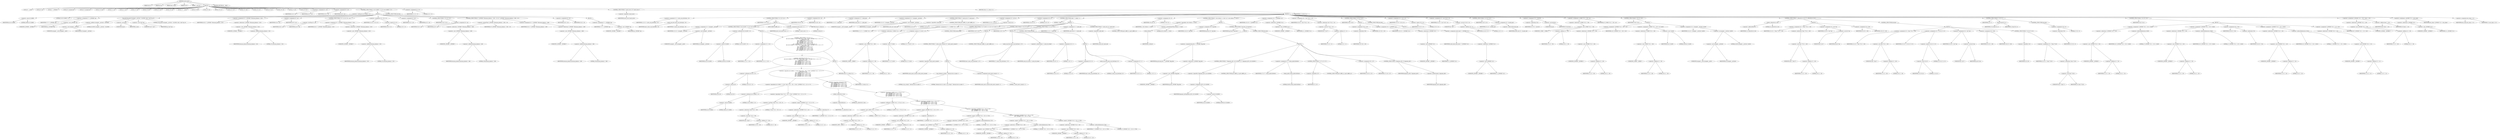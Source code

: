 digraph cache_insert {  
"1000124" [label = "(METHOD,cache_insert)" ]
"1000125" [label = "(PARAM,char *s)" ]
"1000126" [label = "(PARAM,int cp)" ]
"1000127" [label = "(PARAM,time_t time1)" ]
"1000128" [label = "(PARAM,int a4)" ]
"1000129" [label = "(PARAM,__int16 a5)" ]
"1000130" [label = "(BLOCK,,)" ]
"1000131" [label = "(LOCAL,v5: __int16)" ]
"1000132" [label = "(LOCAL,v6: int)" ]
"1000133" [label = "(LOCAL,v7: _DWORD *)" ]
"1000134" [label = "(LOCAL,v8: unsigned int)" ]
"1000135" [label = "(LOCAL,v9: unsigned int)" ]
"1000136" [label = "(LOCAL,v10: bool)" ]
"1000137" [label = "(LOCAL,v11: int)" ]
"1000138" [label = "(LOCAL,v12: int)" ]
"1000139" [label = "(LOCAL,v13: int)" ]
"1000140" [label = "(LOCAL,v14: int)" ]
"1000141" [label = "(LOCAL,v15: int)" ]
"1000142" [label = "(LOCAL,v16: int)" ]
"1000143" [label = "(LOCAL,v17: __int16)" ]
"1000144" [label = "(LOCAL,v18: int)" ]
"1000145" [label = "(LOCAL,v19: int)" ]
"1000146" [label = "(LOCAL,v20: int *)" ]
"1000147" [label = "(LOCAL,v22: int *)" ]
"1000148" [label = "(LOCAL,v23: char *)" ]
"1000149" [label = "(LOCAL,v24: int *)" ]
"1000150" [label = "(LOCAL,v25: int)" ]
"1000151" [label = "(LOCAL,v26: int)" ]
"1000152" [label = "(LOCAL,v27: int)" ]
"1000153" [label = "(LOCAL,v28: int)" ]
"1000154" [label = "(<operator>.assignment,v5 = a5)" ]
"1000155" [label = "(IDENTIFIER,v5,v5 = a5)" ]
"1000156" [label = "(IDENTIFIER,a5,v5 = a5)" ]
"1000157" [label = "(<operator>.assignment,v6 = a4)" ]
"1000158" [label = "(IDENTIFIER,v6,v6 = a4)" ]
"1000159" [label = "(IDENTIFIER,a4,v6 = a4)" ]
"1000160" [label = "(CONTROL_STRUCTURE,if ( (a5 & 0x980) != 0 ),if ( (a5 & 0x980) != 0 ))" ]
"1000161" [label = "(<operator>.notEquals,(a5 & 0x980) != 0)" ]
"1000162" [label = "(<operator>.and,a5 & 0x980)" ]
"1000163" [label = "(IDENTIFIER,a5,a5 & 0x980)" ]
"1000164" [label = "(LITERAL,0x980,a5 & 0x980)" ]
"1000165" [label = "(LITERAL,0,(a5 & 0x980) != 0)" ]
"1000166" [label = "(BLOCK,,)" ]
"1000167" [label = "(<operator>.assignment,v7 = (_DWORD *)cp)" ]
"1000168" [label = "(IDENTIFIER,v7,v7 = (_DWORD *)cp)" ]
"1000169" [label = "(<operator>.cast,(_DWORD *)cp)" ]
"1000170" [label = "(UNKNOWN,_DWORD *,_DWORD *)" ]
"1000171" [label = "(IDENTIFIER,cp,(_DWORD *)cp)" ]
"1000172" [label = "(log_query,log_query((unsigned __int16)a5 + 0x10000, (int)s, (void *)cp, 0))" ]
"1000173" [label = "(<operator>.addition,(unsigned __int16)a5 + 0x10000)" ]
"1000174" [label = "(<operator>.cast,(unsigned __int16)a5)" ]
"1000175" [label = "(UNKNOWN,unsigned __int16,unsigned __int16)" ]
"1000176" [label = "(IDENTIFIER,a5,(unsigned __int16)a5)" ]
"1000177" [label = "(LITERAL,0x10000,(unsigned __int16)a5 + 0x10000)" ]
"1000178" [label = "(<operator>.cast,(int)s)" ]
"1000179" [label = "(UNKNOWN,int,int)" ]
"1000180" [label = "(IDENTIFIER,s,(int)s)" ]
"1000181" [label = "(<operator>.cast,(void *)cp)" ]
"1000182" [label = "(UNKNOWN,void *,void *)" ]
"1000183" [label = "(IDENTIFIER,cp,(void *)cp)" ]
"1000184" [label = "(LITERAL,0,log_query((unsigned __int16)a5 + 0x10000, (int)s, (void *)cp, 0))" ]
"1000185" [label = "(<operator>.assignment,v8 = *(_DWORD *)(dnsmasq_daemon + 252))" ]
"1000186" [label = "(IDENTIFIER,v8,v8 = *(_DWORD *)(dnsmasq_daemon + 252))" ]
"1000187" [label = "(<operator>.indirection,*(_DWORD *)(dnsmasq_daemon + 252))" ]
"1000188" [label = "(<operator>.cast,(_DWORD *)(dnsmasq_daemon + 252))" ]
"1000189" [label = "(UNKNOWN,_DWORD *,_DWORD *)" ]
"1000190" [label = "(<operator>.addition,dnsmasq_daemon + 252)" ]
"1000191" [label = "(IDENTIFIER,dnsmasq_daemon,dnsmasq_daemon + 252)" ]
"1000192" [label = "(LITERAL,252,dnsmasq_daemon + 252)" ]
"1000193" [label = "(<operator>.assignment,v9 = a4)" ]
"1000194" [label = "(IDENTIFIER,v9,v9 = a4)" ]
"1000195" [label = "(IDENTIFIER,a4,v9 = a4)" ]
"1000196" [label = "(CONTROL_STRUCTURE,if ( v8 < a4 ),if ( v8 < a4 ))" ]
"1000197" [label = "(<operator>.lessThan,v8 < a4)" ]
"1000198" [label = "(IDENTIFIER,v8,v8 < a4)" ]
"1000199" [label = "(IDENTIFIER,a4,v8 < a4)" ]
"1000200" [label = "(<operator>.assignment,v9 = *(_DWORD *)(dnsmasq_daemon + 252))" ]
"1000201" [label = "(IDENTIFIER,v9,v9 = *(_DWORD *)(dnsmasq_daemon + 252))" ]
"1000202" [label = "(<operator>.indirection,*(_DWORD *)(dnsmasq_daemon + 252))" ]
"1000203" [label = "(<operator>.cast,(_DWORD *)(dnsmasq_daemon + 252))" ]
"1000204" [label = "(UNKNOWN,_DWORD *,_DWORD *)" ]
"1000205" [label = "(<operator>.addition,dnsmasq_daemon + 252)" ]
"1000206" [label = "(IDENTIFIER,dnsmasq_daemon,dnsmasq_daemon + 252)" ]
"1000207" [label = "(LITERAL,252,dnsmasq_daemon + 252)" ]
"1000208" [label = "(<operator>.assignment,v10 = v8 == 0)" ]
"1000209" [label = "(IDENTIFIER,v10,v10 = v8 == 0)" ]
"1000210" [label = "(<operator>.equals,v8 == 0)" ]
"1000211" [label = "(IDENTIFIER,v8,v8 == 0)" ]
"1000212" [label = "(LITERAL,0,v8 == 0)" ]
"1000213" [label = "(<operator>.assignment,v5 = a5)" ]
"1000214" [label = "(IDENTIFIER,v5,v5 = a5)" ]
"1000215" [label = "(IDENTIFIER,a5,v5 = a5)" ]
"1000216" [label = "(CONTROL_STRUCTURE,if ( v10 ),if ( v10 ))" ]
"1000217" [label = "(IDENTIFIER,v10,if ( v10 ))" ]
"1000218" [label = "(<operator>.assignment,v9 = a4)" ]
"1000219" [label = "(IDENTIFIER,v9,v9 = a4)" ]
"1000220" [label = "(IDENTIFIER,a4,v9 = a4)" ]
"1000221" [label = "(CONTROL_STRUCTURE,if ( *(_DWORD *)(dnsmasq_daemon + 248) > v9 ),if ( *(_DWORD *)(dnsmasq_daemon + 248) > v9 ))" ]
"1000222" [label = "(<operator>.greaterThan,*(_DWORD *)(dnsmasq_daemon + 248) > v9)" ]
"1000223" [label = "(<operator>.indirection,*(_DWORD *)(dnsmasq_daemon + 248))" ]
"1000224" [label = "(<operator>.cast,(_DWORD *)(dnsmasq_daemon + 248))" ]
"1000225" [label = "(UNKNOWN,_DWORD *,_DWORD *)" ]
"1000226" [label = "(<operator>.addition,dnsmasq_daemon + 248)" ]
"1000227" [label = "(IDENTIFIER,dnsmasq_daemon,dnsmasq_daemon + 248)" ]
"1000228" [label = "(LITERAL,248,dnsmasq_daemon + 248)" ]
"1000229" [label = "(IDENTIFIER,v9,*(_DWORD *)(dnsmasq_daemon + 248) > v9)" ]
"1000230" [label = "(<operator>.assignment,v9 = *(_DWORD *)(dnsmasq_daemon + 248))" ]
"1000231" [label = "(IDENTIFIER,v9,v9 = *(_DWORD *)(dnsmasq_daemon + 248))" ]
"1000232" [label = "(<operator>.indirection,*(_DWORD *)(dnsmasq_daemon + 248))" ]
"1000233" [label = "(<operator>.cast,(_DWORD *)(dnsmasq_daemon + 248))" ]
"1000234" [label = "(UNKNOWN,_DWORD *,_DWORD *)" ]
"1000235" [label = "(<operator>.addition,dnsmasq_daemon + 248)" ]
"1000236" [label = "(IDENTIFIER,dnsmasq_daemon,dnsmasq_daemon + 248)" ]
"1000237" [label = "(LITERAL,248,dnsmasq_daemon + 248)" ]
"1000238" [label = "(<operator>.assignment,v6 = v9)" ]
"1000239" [label = "(IDENTIFIER,v6,v6 = v9)" ]
"1000240" [label = "(IDENTIFIER,v9,v6 = v9)" ]
"1000241" [label = "(CONTROL_STRUCTURE,else,else)" ]
"1000242" [label = "(BLOCK,,)" ]
"1000243" [label = "(<operator>.assignment,v7 = (_DWORD *)cp)" ]
"1000244" [label = "(IDENTIFIER,v7,v7 = (_DWORD *)cp)" ]
"1000245" [label = "(<operator>.cast,(_DWORD *)cp)" ]
"1000246" [label = "(UNKNOWN,_DWORD *,_DWORD *)" ]
"1000247" [label = "(IDENTIFIER,cp,(_DWORD *)cp)" ]
"1000248" [label = "(<operator>.assignment,v11 = 0)" ]
"1000249" [label = "(IDENTIFIER,v11,v11 = 0)" ]
"1000250" [label = "(LITERAL,0,v11 = 0)" ]
"1000251" [label = "(CONTROL_STRUCTURE,if ( !insert_error ),if ( !insert_error ))" ]
"1000252" [label = "(<operator>.logicalNot,!insert_error)" ]
"1000253" [label = "(IDENTIFIER,insert_error,!insert_error)" ]
"1000254" [label = "(BLOCK,,)" ]
"1000255" [label = "(<operator>.assignment,v12 = cache_scan_free(time1, v5))" ]
"1000256" [label = "(IDENTIFIER,v12,v12 = cache_scan_free(time1, v5))" ]
"1000257" [label = "(cache_scan_free,cache_scan_free(time1, v5))" ]
"1000258" [label = "(IDENTIFIER,time1,cache_scan_free(time1, v5))" ]
"1000259" [label = "(IDENTIFIER,v5,cache_scan_free(time1, v5))" ]
"1000260" [label = "(CONTROL_STRUCTURE,if ( v12 ),if ( v12 ))" ]
"1000261" [label = "(IDENTIFIER,v12,if ( v12 ))" ]
"1000262" [label = "(BLOCK,,)" ]
"1000263" [label = "(<operator>.assignment,v13 = (unsigned __int16)a5)" ]
"1000264" [label = "(IDENTIFIER,v13,v13 = (unsigned __int16)a5)" ]
"1000265" [label = "(<operator>.cast,(unsigned __int16)a5)" ]
"1000266" [label = "(UNKNOWN,unsigned __int16,unsigned __int16)" ]
"1000267" [label = "(IDENTIFIER,a5,(unsigned __int16)a5)" ]
"1000268" [label = "(CONTROL_STRUCTURE,if ( (a5 & 0x180) != 0 ),if ( (a5 & 0x180) != 0 ))" ]
"1000269" [label = "(<operator>.notEquals,(a5 & 0x180) != 0)" ]
"1000270" [label = "(<operator>.and,a5 & 0x180)" ]
"1000271" [label = "(IDENTIFIER,a5,a5 & 0x180)" ]
"1000272" [label = "(LITERAL,0x180,a5 & 0x180)" ]
"1000273" [label = "(LITERAL,0,(a5 & 0x180) != 0)" ]
"1000274" [label = "(BLOCK,,)" ]
"1000275" [label = "(<operator>.assignment,v11 = v12)" ]
"1000276" [label = "(IDENTIFIER,v11,v11 = v12)" ]
"1000277" [label = "(IDENTIFIER,v12,v11 = v12)" ]
"1000278" [label = "(CONTROL_STRUCTURE,if ( (a5 & 8) != 0\n          && ((a5 & 0x80u) != 0 && *(char *)(v12 + 36) < 0 && *(_DWORD *)(v12 + 12) == *v7\n           || _bittest(&v13, 8u)\n           && (*(_BYTE *)(v12 + 37) & 1) != 0\n           && *(_DWORD *)(v12 + 12) == *v7\n           && *(_DWORD *)(v12 + 16) == v7[1]\n           && *(_DWORD *)(v12 + 20) == v7[2]\n           && *(_DWORD *)(v12 + 24) == v7[3]) ),if ( (a5 & 8) != 0\n          && ((a5 & 0x80u) != 0 && *(char *)(v12 + 36) < 0 && *(_DWORD *)(v12 + 12) == *v7\n           || _bittest(&v13, 8u)\n           && (*(_BYTE *)(v12 + 37) & 1) != 0\n           && *(_DWORD *)(v12 + 12) == *v7\n           && *(_DWORD *)(v12 + 16) == v7[1]\n           && *(_DWORD *)(v12 + 20) == v7[2]\n           && *(_DWORD *)(v12 + 24) == v7[3]) ))" ]
"1000279" [label = "(<operator>.logicalAnd,(a5 & 8) != 0\n          && ((a5 & 0x80u) != 0 && *(char *)(v12 + 36) < 0 && *(_DWORD *)(v12 + 12) == *v7\n           || _bittest(&v13, 8u)\n           && (*(_BYTE *)(v12 + 37) & 1) != 0\n           && *(_DWORD *)(v12 + 12) == *v7\n           && *(_DWORD *)(v12 + 16) == v7[1]\n           && *(_DWORD *)(v12 + 20) == v7[2]\n           && *(_DWORD *)(v12 + 24) == v7[3]))" ]
"1000280" [label = "(<operator>.notEquals,(a5 & 8) != 0)" ]
"1000281" [label = "(<operator>.and,a5 & 8)" ]
"1000282" [label = "(IDENTIFIER,a5,a5 & 8)" ]
"1000283" [label = "(LITERAL,8,a5 & 8)" ]
"1000284" [label = "(LITERAL,0,(a5 & 8) != 0)" ]
"1000285" [label = "(<operator>.logicalOr,(a5 & 0x80u) != 0 && *(char *)(v12 + 36) < 0 && *(_DWORD *)(v12 + 12) == *v7\n           || _bittest(&v13, 8u)\n           && (*(_BYTE *)(v12 + 37) & 1) != 0\n           && *(_DWORD *)(v12 + 12) == *v7\n           && *(_DWORD *)(v12 + 16) == v7[1]\n           && *(_DWORD *)(v12 + 20) == v7[2]\n           && *(_DWORD *)(v12 + 24) == v7[3])" ]
"1000286" [label = "(<operator>.logicalAnd,(a5 & 0x80u) != 0 && *(char *)(v12 + 36) < 0 && *(_DWORD *)(v12 + 12) == *v7)" ]
"1000287" [label = "(<operator>.notEquals,(a5 & 0x80u) != 0)" ]
"1000288" [label = "(<operator>.and,a5 & 0x80u)" ]
"1000289" [label = "(IDENTIFIER,a5,a5 & 0x80u)" ]
"1000290" [label = "(LITERAL,0x80u,a5 & 0x80u)" ]
"1000291" [label = "(LITERAL,0,(a5 & 0x80u) != 0)" ]
"1000292" [label = "(<operator>.logicalAnd,*(char *)(v12 + 36) < 0 && *(_DWORD *)(v12 + 12) == *v7)" ]
"1000293" [label = "(<operator>.lessThan,*(char *)(v12 + 36) < 0)" ]
"1000294" [label = "(<operator>.indirection,*(char *)(v12 + 36))" ]
"1000295" [label = "(<operator>.cast,(char *)(v12 + 36))" ]
"1000296" [label = "(UNKNOWN,char *,char *)" ]
"1000297" [label = "(<operator>.addition,v12 + 36)" ]
"1000298" [label = "(IDENTIFIER,v12,v12 + 36)" ]
"1000299" [label = "(LITERAL,36,v12 + 36)" ]
"1000300" [label = "(LITERAL,0,*(char *)(v12 + 36) < 0)" ]
"1000301" [label = "(<operator>.equals,*(_DWORD *)(v12 + 12) == *v7)" ]
"1000302" [label = "(<operator>.indirection,*(_DWORD *)(v12 + 12))" ]
"1000303" [label = "(<operator>.cast,(_DWORD *)(v12 + 12))" ]
"1000304" [label = "(UNKNOWN,_DWORD *,_DWORD *)" ]
"1000305" [label = "(<operator>.addition,v12 + 12)" ]
"1000306" [label = "(IDENTIFIER,v12,v12 + 12)" ]
"1000307" [label = "(LITERAL,12,v12 + 12)" ]
"1000308" [label = "(<operator>.indirection,*v7)" ]
"1000309" [label = "(IDENTIFIER,v7,*(_DWORD *)(v12 + 12) == *v7)" ]
"1000310" [label = "(<operator>.logicalAnd,_bittest(&v13, 8u)\n           && (*(_BYTE *)(v12 + 37) & 1) != 0\n           && *(_DWORD *)(v12 + 12) == *v7\n           && *(_DWORD *)(v12 + 16) == v7[1]\n           && *(_DWORD *)(v12 + 20) == v7[2]\n           && *(_DWORD *)(v12 + 24) == v7[3])" ]
"1000311" [label = "(_bittest,_bittest(&v13, 8u))" ]
"1000312" [label = "(<operator>.addressOf,&v13)" ]
"1000313" [label = "(IDENTIFIER,v13,_bittest(&v13, 8u))" ]
"1000314" [label = "(LITERAL,8u,_bittest(&v13, 8u))" ]
"1000315" [label = "(<operator>.logicalAnd,(*(_BYTE *)(v12 + 37) & 1) != 0\n           && *(_DWORD *)(v12 + 12) == *v7\n           && *(_DWORD *)(v12 + 16) == v7[1]\n           && *(_DWORD *)(v12 + 20) == v7[2]\n           && *(_DWORD *)(v12 + 24) == v7[3])" ]
"1000316" [label = "(<operator>.notEquals,(*(_BYTE *)(v12 + 37) & 1) != 0)" ]
"1000317" [label = "(<operator>.and,*(_BYTE *)(v12 + 37) & 1)" ]
"1000318" [label = "(<operator>.indirection,*(_BYTE *)(v12 + 37))" ]
"1000319" [label = "(<operator>.cast,(_BYTE *)(v12 + 37))" ]
"1000320" [label = "(UNKNOWN,_BYTE *,_BYTE *)" ]
"1000321" [label = "(<operator>.addition,v12 + 37)" ]
"1000322" [label = "(IDENTIFIER,v12,v12 + 37)" ]
"1000323" [label = "(LITERAL,37,v12 + 37)" ]
"1000324" [label = "(LITERAL,1,*(_BYTE *)(v12 + 37) & 1)" ]
"1000325" [label = "(LITERAL,0,(*(_BYTE *)(v12 + 37) & 1) != 0)" ]
"1000326" [label = "(<operator>.logicalAnd,*(_DWORD *)(v12 + 12) == *v7\n           && *(_DWORD *)(v12 + 16) == v7[1]\n           && *(_DWORD *)(v12 + 20) == v7[2]\n           && *(_DWORD *)(v12 + 24) == v7[3])" ]
"1000327" [label = "(<operator>.equals,*(_DWORD *)(v12 + 12) == *v7)" ]
"1000328" [label = "(<operator>.indirection,*(_DWORD *)(v12 + 12))" ]
"1000329" [label = "(<operator>.cast,(_DWORD *)(v12 + 12))" ]
"1000330" [label = "(UNKNOWN,_DWORD *,_DWORD *)" ]
"1000331" [label = "(<operator>.addition,v12 + 12)" ]
"1000332" [label = "(IDENTIFIER,v12,v12 + 12)" ]
"1000333" [label = "(LITERAL,12,v12 + 12)" ]
"1000334" [label = "(<operator>.indirection,*v7)" ]
"1000335" [label = "(IDENTIFIER,v7,*(_DWORD *)(v12 + 12) == *v7)" ]
"1000336" [label = "(<operator>.logicalAnd,*(_DWORD *)(v12 + 16) == v7[1]\n           && *(_DWORD *)(v12 + 20) == v7[2]\n           && *(_DWORD *)(v12 + 24) == v7[3])" ]
"1000337" [label = "(<operator>.equals,*(_DWORD *)(v12 + 16) == v7[1])" ]
"1000338" [label = "(<operator>.indirection,*(_DWORD *)(v12 + 16))" ]
"1000339" [label = "(<operator>.cast,(_DWORD *)(v12 + 16))" ]
"1000340" [label = "(UNKNOWN,_DWORD *,_DWORD *)" ]
"1000341" [label = "(<operator>.addition,v12 + 16)" ]
"1000342" [label = "(IDENTIFIER,v12,v12 + 16)" ]
"1000343" [label = "(LITERAL,16,v12 + 16)" ]
"1000344" [label = "(<operator>.indirectIndexAccess,v7[1])" ]
"1000345" [label = "(IDENTIFIER,v7,*(_DWORD *)(v12 + 16) == v7[1])" ]
"1000346" [label = "(LITERAL,1,*(_DWORD *)(v12 + 16) == v7[1])" ]
"1000347" [label = "(<operator>.logicalAnd,*(_DWORD *)(v12 + 20) == v7[2]\n           && *(_DWORD *)(v12 + 24) == v7[3])" ]
"1000348" [label = "(<operator>.equals,*(_DWORD *)(v12 + 20) == v7[2])" ]
"1000349" [label = "(<operator>.indirection,*(_DWORD *)(v12 + 20))" ]
"1000350" [label = "(<operator>.cast,(_DWORD *)(v12 + 20))" ]
"1000351" [label = "(UNKNOWN,_DWORD *,_DWORD *)" ]
"1000352" [label = "(<operator>.addition,v12 + 20)" ]
"1000353" [label = "(IDENTIFIER,v12,v12 + 20)" ]
"1000354" [label = "(LITERAL,20,v12 + 20)" ]
"1000355" [label = "(<operator>.indirectIndexAccess,v7[2])" ]
"1000356" [label = "(IDENTIFIER,v7,*(_DWORD *)(v12 + 20) == v7[2])" ]
"1000357" [label = "(LITERAL,2,*(_DWORD *)(v12 + 20) == v7[2])" ]
"1000358" [label = "(<operator>.equals,*(_DWORD *)(v12 + 24) == v7[3])" ]
"1000359" [label = "(<operator>.indirection,*(_DWORD *)(v12 + 24))" ]
"1000360" [label = "(<operator>.cast,(_DWORD *)(v12 + 24))" ]
"1000361" [label = "(UNKNOWN,_DWORD *,_DWORD *)" ]
"1000362" [label = "(<operator>.addition,v12 + 24)" ]
"1000363" [label = "(IDENTIFIER,v12,v12 + 24)" ]
"1000364" [label = "(LITERAL,24,v12 + 24)" ]
"1000365" [label = "(<operator>.indirectIndexAccess,v7[3])" ]
"1000366" [label = "(IDENTIFIER,v7,*(_DWORD *)(v12 + 24) == v7[3])" ]
"1000367" [label = "(LITERAL,3,*(_DWORD *)(v12 + 24) == v7[3])" ]
"1000368" [label = "(BLOCK,,)" ]
"1000369" [label = "(RETURN,return v11;,return v11;)" ]
"1000370" [label = "(IDENTIFIER,v11,return v11;)" ]
"1000371" [label = "(JUMP_TARGET,LABEL_41)" ]
"1000372" [label = "(<operator>.assignment,insert_error = 1)" ]
"1000373" [label = "(IDENTIFIER,insert_error,insert_error = 1)" ]
"1000374" [label = "(LITERAL,1,insert_error = 1)" ]
"1000375" [label = "(RETURN,return 0;,return 0;)" ]
"1000376" [label = "(LITERAL,0,return 0;)" ]
"1000377" [label = "(<operator>.assignment,v28 = v6)" ]
"1000378" [label = "(IDENTIFIER,v28,v28 = v6)" ]
"1000379" [label = "(IDENTIFIER,v6,v28 = v6)" ]
"1000380" [label = "(<operator>.assignment,v11 = cache_tail)" ]
"1000381" [label = "(IDENTIFIER,v11,v11 = cache_tail)" ]
"1000382" [label = "(IDENTIFIER,cache_tail,v11 = cache_tail)" ]
"1000383" [label = "(<operator>.assignment,v14 = (unsigned __int16)a5)" ]
"1000384" [label = "(IDENTIFIER,v14,v14 = (unsigned __int16)a5)" ]
"1000385" [label = "(<operator>.cast,(unsigned __int16)a5)" ]
"1000386" [label = "(UNKNOWN,unsigned __int16,unsigned __int16)" ]
"1000387" [label = "(IDENTIFIER,a5,(unsigned __int16)a5)" ]
"1000388" [label = "(CONTROL_STRUCTURE,if ( !cache_tail ),if ( !cache_tail ))" ]
"1000389" [label = "(<operator>.logicalNot,!cache_tail)" ]
"1000390" [label = "(IDENTIFIER,cache_tail,!cache_tail)" ]
"1000391" [label = "(CONTROL_STRUCTURE,goto LABEL_41;,goto LABEL_41;)" ]
"1000392" [label = "(<operator>.assignment,v15 = a5 & 4)" ]
"1000393" [label = "(IDENTIFIER,v15,v15 = a5 & 4)" ]
"1000394" [label = "(<operator>.and,a5 & 4)" ]
"1000395" [label = "(IDENTIFIER,a5,a5 & 4)" ]
"1000396" [label = "(LITERAL,4,a5 & 4)" ]
"1000397" [label = "(<operator>.assignment,v16 = 0)" ]
"1000398" [label = "(IDENTIFIER,v16,v16 = 0)" ]
"1000399" [label = "(LITERAL,0,v16 = 0)" ]
"1000400" [label = "(CONTROL_STRUCTURE,while ( 1 ),while ( 1 ))" ]
"1000401" [label = "(LITERAL,1,while ( 1 ))" ]
"1000402" [label = "(BLOCK,,)" ]
"1000403" [label = "(<operator>.assignment,v17 = *(_WORD *)(v11 + 36))" ]
"1000404" [label = "(IDENTIFIER,v17,v17 = *(_WORD *)(v11 + 36))" ]
"1000405" [label = "(<operator>.indirection,*(_WORD *)(v11 + 36))" ]
"1000406" [label = "(<operator>.cast,(_WORD *)(v11 + 36))" ]
"1000407" [label = "(UNKNOWN,_WORD *,_WORD *)" ]
"1000408" [label = "(<operator>.addition,v11 + 36)" ]
"1000409" [label = "(IDENTIFIER,v11,v11 + 36)" ]
"1000410" [label = "(LITERAL,36,v11 + 36)" ]
"1000411" [label = "(CONTROL_STRUCTURE,if ( (v17 & 0xC) == 0 ),if ( (v17 & 0xC) == 0 ))" ]
"1000412" [label = "(<operator>.equals,(v17 & 0xC) == 0)" ]
"1000413" [label = "(<operator>.and,v17 & 0xC)" ]
"1000414" [label = "(IDENTIFIER,v17,v17 & 0xC)" ]
"1000415" [label = "(LITERAL,0xC,v17 & 0xC)" ]
"1000416" [label = "(LITERAL,0,(v17 & 0xC) == 0)" ]
"1000417" [label = "(CONTROL_STRUCTURE,break;,break;)" ]
"1000418" [label = "(CONTROL_STRUCTURE,if ( v16 ),if ( v16 ))" ]
"1000419" [label = "(IDENTIFIER,v16,if ( v16 ))" ]
"1000420" [label = "(BLOCK,,)" ]
"1000421" [label = "(CONTROL_STRUCTURE,if ( !cache_insert_warned ),if ( !cache_insert_warned ))" ]
"1000422" [label = "(<operator>.logicalNot,!cache_insert_warned)" ]
"1000423" [label = "(IDENTIFIER,cache_insert_warned,!cache_insert_warned)" ]
"1000424" [label = "(BLOCK,,)" ]
"1000425" [label = "(my_syslog,my_syslog(3, \"Internal error in cache.\"))" ]
"1000426" [label = "(LITERAL,3,my_syslog(3, \"Internal error in cache.\"))" ]
"1000427" [label = "(LITERAL,\"Internal error in cache.\",my_syslog(3, \"Internal error in cache.\"))" ]
"1000428" [label = "(<operator>.assignment,cache_insert_warned = 1)" ]
"1000429" [label = "(IDENTIFIER,cache_insert_warned,cache_insert_warned = 1)" ]
"1000430" [label = "(LITERAL,1,cache_insert_warned = 1)" ]
"1000431" [label = "(CONTROL_STRUCTURE,goto LABEL_41;,goto LABEL_41;)" ]
"1000432" [label = "(CONTROL_STRUCTURE,if ( v15 ),if ( v15 ))" ]
"1000433" [label = "(IDENTIFIER,v15,if ( v15 ))" ]
"1000434" [label = "(BLOCK,,)" ]
"1000435" [label = "(cache_scan_free,cache_scan_free(time1, v17))" ]
"1000436" [label = "(IDENTIFIER,time1,cache_scan_free(time1, v17))" ]
"1000437" [label = "(IDENTIFIER,v17,cache_scan_free(time1, v17))" ]
"1000438" [label = "(<operator>.preIncrement,++cache_live_freed)" ]
"1000439" [label = "(IDENTIFIER,cache_live_freed,++cache_live_freed)" ]
"1000440" [label = "(<operator>.assignment,v16 = 1)" ]
"1000441" [label = "(IDENTIFIER,v16,v16 = 1)" ]
"1000442" [label = "(LITERAL,1,v16 = 1)" ]
"1000443" [label = "(CONTROL_STRUCTURE,else,else)" ]
"1000444" [label = "(BLOCK,,)" ]
"1000445" [label = "(<operator>.assignment,v16 = 0)" ]
"1000446" [label = "(IDENTIFIER,v16,v16 = 0)" ]
"1000447" [label = "(LITERAL,0,v16 = 0)" ]
"1000448" [label = "(cache_scan_free,cache_scan_free(time1, 0))" ]
"1000449" [label = "(IDENTIFIER,time1,cache_scan_free(time1, 0))" ]
"1000450" [label = "(LITERAL,0,cache_scan_free(time1, 0))" ]
"1000451" [label = "(<operator>.assignment,v15 = 1)" ]
"1000452" [label = "(IDENTIFIER,v15,v15 = 1)" ]
"1000453" [label = "(LITERAL,1,v15 = 1)" ]
"1000454" [label = "(<operator>.assignment,v11 = cache_tail)" ]
"1000455" [label = "(IDENTIFIER,v11,v11 = cache_tail)" ]
"1000456" [label = "(IDENTIFIER,cache_tail,v11 = cache_tail)" ]
"1000457" [label = "(CONTROL_STRUCTURE,if ( !cache_tail ),if ( !cache_tail ))" ]
"1000458" [label = "(<operator>.logicalNot,!cache_tail)" ]
"1000459" [label = "(IDENTIFIER,cache_tail,!cache_tail)" ]
"1000460" [label = "(CONTROL_STRUCTURE,goto LABEL_41;,goto LABEL_41;)" ]
"1000461" [label = "(<operator>.assignment,v18 = 0)" ]
"1000462" [label = "(IDENTIFIER,v18,v18 = 0)" ]
"1000463" [label = "(LITERAL,0,v18 = 0)" ]
"1000464" [label = "(CONTROL_STRUCTURE,if ( s && strlen(s) >= 0x32 ),if ( s && strlen(s) >= 0x32 ))" ]
"1000465" [label = "(<operator>.logicalAnd,s && strlen(s) >= 0x32)" ]
"1000466" [label = "(IDENTIFIER,s,s && strlen(s) >= 0x32)" ]
"1000467" [label = "(<operator>.greaterEqualsThan,strlen(s) >= 0x32)" ]
"1000468" [label = "(strlen,strlen(s))" ]
"1000469" [label = "(IDENTIFIER,s,strlen(s))" ]
"1000470" [label = "(LITERAL,0x32,strlen(s) >= 0x32)" ]
"1000471" [label = "(BLOCK,,)" ]
"1000472" [label = "(<operator>.assignment,v18 = big_free)" ]
"1000473" [label = "(IDENTIFIER,v18,v18 = big_free)" ]
"1000474" [label = "(IDENTIFIER,big_free,v18 = big_free)" ]
"1000475" [label = "(CONTROL_STRUCTURE,if ( big_free ),if ( big_free ))" ]
"1000476" [label = "(IDENTIFIER,big_free,if ( big_free ))" ]
"1000477" [label = "(BLOCK,,)" ]
"1000478" [label = "(<operator>.assignment,big_free = *(_DWORD *)big_free)" ]
"1000479" [label = "(IDENTIFIER,big_free,big_free = *(_DWORD *)big_free)" ]
"1000480" [label = "(<operator>.indirection,*(_DWORD *)big_free)" ]
"1000481" [label = "(<operator>.cast,(_DWORD *)big_free)" ]
"1000482" [label = "(UNKNOWN,_DWORD *,_DWORD *)" ]
"1000483" [label = "(IDENTIFIER,big_free,(_DWORD *)big_free)" ]
"1000484" [label = "(CONTROL_STRUCTURE,else,else)" ]
"1000485" [label = "(BLOCK,,)" ]
"1000486" [label = "(CONTROL_STRUCTURE,if ( !(bignames_left | a5 & 0x5000) ),if ( !(bignames_left | a5 & 0x5000) ))" ]
"1000487" [label = "(<operator>.logicalNot,!(bignames_left | a5 & 0x5000))" ]
"1000488" [label = "(<operator>.or,bignames_left | a5 & 0x5000)" ]
"1000489" [label = "(IDENTIFIER,bignames_left,bignames_left | a5 & 0x5000)" ]
"1000490" [label = "(<operator>.and,a5 & 0x5000)" ]
"1000491" [label = "(IDENTIFIER,a5,a5 & 0x5000)" ]
"1000492" [label = "(LITERAL,0x5000,a5 & 0x5000)" ]
"1000493" [label = "(CONTROL_STRUCTURE,goto LABEL_41;,goto LABEL_41;)" ]
"1000494" [label = "(<operator>.assignment,v27 = whine_malloc(0x404u))" ]
"1000495" [label = "(IDENTIFIER,v27,v27 = whine_malloc(0x404u))" ]
"1000496" [label = "(whine_malloc,whine_malloc(0x404u))" ]
"1000497" [label = "(LITERAL,0x404u,whine_malloc(0x404u))" ]
"1000498" [label = "(CONTROL_STRUCTURE,if ( !v27 ),if ( !v27 ))" ]
"1000499" [label = "(<operator>.logicalNot,!v27)" ]
"1000500" [label = "(IDENTIFIER,v27,!v27)" ]
"1000501" [label = "(CONTROL_STRUCTURE,goto LABEL_41;,goto LABEL_41;)" ]
"1000502" [label = "(<operator>.assignment,v18 = v27)" ]
"1000503" [label = "(IDENTIFIER,v18,v18 = v27)" ]
"1000504" [label = "(IDENTIFIER,v27,v18 = v27)" ]
"1000505" [label = "(CONTROL_STRUCTURE,if ( bignames_left ),if ( bignames_left ))" ]
"1000506" [label = "(IDENTIFIER,bignames_left,if ( bignames_left ))" ]
"1000507" [label = "(<operator>.preDecrement,--bignames_left)" ]
"1000508" [label = "(IDENTIFIER,bignames_left,--bignames_left)" ]
"1000509" [label = "(<operator>.assignment,v19 = *(_DWORD *)v11)" ]
"1000510" [label = "(IDENTIFIER,v19,v19 = *(_DWORD *)v11)" ]
"1000511" [label = "(<operator>.indirection,*(_DWORD *)v11)" ]
"1000512" [label = "(<operator>.cast,(_DWORD *)v11)" ]
"1000513" [label = "(UNKNOWN,_DWORD *,_DWORD *)" ]
"1000514" [label = "(IDENTIFIER,v11,(_DWORD *)v11)" ]
"1000515" [label = "(<operator>.assignment,v20 = *(int **)(v11 + 4))" ]
"1000516" [label = "(IDENTIFIER,v20,v20 = *(int **)(v11 + 4))" ]
"1000517" [label = "(<operator>.indirection,*(int **)(v11 + 4))" ]
"1000518" [label = "(<operator>.cast,(int **)(v11 + 4))" ]
"1000519" [label = "(UNKNOWN,int **,int **)" ]
"1000520" [label = "(<operator>.addition,v11 + 4)" ]
"1000521" [label = "(IDENTIFIER,v11,v11 + 4)" ]
"1000522" [label = "(LITERAL,4,v11 + 4)" ]
"1000523" [label = "(CONTROL_STRUCTURE,if ( v20 ),if ( v20 ))" ]
"1000524" [label = "(IDENTIFIER,v20,if ( v20 ))" ]
"1000525" [label = "(BLOCK,,)" ]
"1000526" [label = "(<operator>.assignment,*v20 = v19)" ]
"1000527" [label = "(<operator>.indirection,*v20)" ]
"1000528" [label = "(IDENTIFIER,v20,*v20 = v19)" ]
"1000529" [label = "(IDENTIFIER,v19,*v20 = v19)" ]
"1000530" [label = "(<operator>.assignment,v19 = *(_DWORD *)v11)" ]
"1000531" [label = "(IDENTIFIER,v19,v19 = *(_DWORD *)v11)" ]
"1000532" [label = "(<operator>.indirection,*(_DWORD *)v11)" ]
"1000533" [label = "(<operator>.cast,(_DWORD *)v11)" ]
"1000534" [label = "(UNKNOWN,_DWORD *,_DWORD *)" ]
"1000535" [label = "(IDENTIFIER,v11,(_DWORD *)v11)" ]
"1000536" [label = "(CONTROL_STRUCTURE,else,else)" ]
"1000537" [label = "(BLOCK,,)" ]
"1000538" [label = "(<operator>.assignment,cache_head = *(_DWORD *)v11)" ]
"1000539" [label = "(IDENTIFIER,cache_head,cache_head = *(_DWORD *)v11)" ]
"1000540" [label = "(<operator>.indirection,*(_DWORD *)v11)" ]
"1000541" [label = "(<operator>.cast,(_DWORD *)v11)" ]
"1000542" [label = "(UNKNOWN,_DWORD *,_DWORD *)" ]
"1000543" [label = "(IDENTIFIER,v11,(_DWORD *)v11)" ]
"1000544" [label = "(<operator>.assignment,v10 = v19 == 0)" ]
"1000545" [label = "(IDENTIFIER,v10,v10 = v19 == 0)" ]
"1000546" [label = "(<operator>.equals,v19 == 0)" ]
"1000547" [label = "(IDENTIFIER,v19,v19 == 0)" ]
"1000548" [label = "(LITERAL,0,v19 == 0)" ]
"1000549" [label = "(<operator>.assignment,v22 = (int *)(v19 + 4))" ]
"1000550" [label = "(IDENTIFIER,v22,v22 = (int *)(v19 + 4))" ]
"1000551" [label = "(<operator>.cast,(int *)(v19 + 4))" ]
"1000552" [label = "(UNKNOWN,int *,int *)" ]
"1000553" [label = "(<operator>.addition,v19 + 4)" ]
"1000554" [label = "(IDENTIFIER,v19,v19 + 4)" ]
"1000555" [label = "(LITERAL,4,v19 + 4)" ]
"1000556" [label = "(CONTROL_STRUCTURE,if ( v10 ),if ( v10 ))" ]
"1000557" [label = "(IDENTIFIER,v10,if ( v10 ))" ]
"1000558" [label = "(<operator>.assignment,v22 = &cache_tail)" ]
"1000559" [label = "(IDENTIFIER,v22,v22 = &cache_tail)" ]
"1000560" [label = "(<operator>.addressOf,&cache_tail)" ]
"1000561" [label = "(IDENTIFIER,cache_tail,v22 = &cache_tail)" ]
"1000562" [label = "(<operator>.assignment,*v22 = (int)v20)" ]
"1000563" [label = "(<operator>.indirection,*v22)" ]
"1000564" [label = "(IDENTIFIER,v22,*v22 = (int)v20)" ]
"1000565" [label = "(<operator>.cast,(int)v20)" ]
"1000566" [label = "(UNKNOWN,int,int)" ]
"1000567" [label = "(IDENTIFIER,v20,(int)v20)" ]
"1000568" [label = "(<operator>.assignment,*(_WORD *)(v11 + 36) = a5)" ]
"1000569" [label = "(<operator>.indirection,*(_WORD *)(v11 + 36))" ]
"1000570" [label = "(<operator>.cast,(_WORD *)(v11 + 36))" ]
"1000571" [label = "(UNKNOWN,_WORD *,_WORD *)" ]
"1000572" [label = "(<operator>.addition,v11 + 36)" ]
"1000573" [label = "(IDENTIFIER,v11,v11 + 36)" ]
"1000574" [label = "(LITERAL,36,v11 + 36)" ]
"1000575" [label = "(IDENTIFIER,a5,*(_WORD *)(v11 + 36) = a5)" ]
"1000576" [label = "(CONTROL_STRUCTURE,if ( v18 ),if ( v18 ))" ]
"1000577" [label = "(IDENTIFIER,v18,if ( v18 ))" ]
"1000578" [label = "(BLOCK,,)" ]
"1000579" [label = "(<operator>.assignment,*(_DWORD *)(v11 + 40) = v18)" ]
"1000580" [label = "(<operator>.indirection,*(_DWORD *)(v11 + 40))" ]
"1000581" [label = "(<operator>.cast,(_DWORD *)(v11 + 40))" ]
"1000582" [label = "(UNKNOWN,_DWORD *,_DWORD *)" ]
"1000583" [label = "(<operator>.addition,v11 + 40)" ]
"1000584" [label = "(IDENTIFIER,v11,v11 + 40)" ]
"1000585" [label = "(LITERAL,40,v11 + 40)" ]
"1000586" [label = "(IDENTIFIER,v18,*(_DWORD *)(v11 + 40) = v18)" ]
"1000587" [label = "(<operator>.assignment,*(_WORD *)(v11 + 36) = a5 | 0x200)" ]
"1000588" [label = "(<operator>.indirection,*(_WORD *)(v11 + 36))" ]
"1000589" [label = "(<operator>.cast,(_WORD *)(v11 + 36))" ]
"1000590" [label = "(UNKNOWN,_WORD *,_WORD *)" ]
"1000591" [label = "(<operator>.addition,v11 + 36)" ]
"1000592" [label = "(IDENTIFIER,v11,v11 + 36)" ]
"1000593" [label = "(LITERAL,36,v11 + 36)" ]
"1000594" [label = "(<operator>.or,a5 | 0x200)" ]
"1000595" [label = "(IDENTIFIER,a5,a5 | 0x200)" ]
"1000596" [label = "(LITERAL,0x200,a5 | 0x200)" ]
"1000597" [label = "(<operator>.assignment,v14 = (unsigned __int16)a5 | 0x200)" ]
"1000598" [label = "(IDENTIFIER,v14,v14 = (unsigned __int16)a5 | 0x200)" ]
"1000599" [label = "(<operator>.or,(unsigned __int16)a5 | 0x200)" ]
"1000600" [label = "(<operator>.cast,(unsigned __int16)a5)" ]
"1000601" [label = "(UNKNOWN,unsigned __int16,unsigned __int16)" ]
"1000602" [label = "(IDENTIFIER,a5,(unsigned __int16)a5)" ]
"1000603" [label = "(LITERAL,0x200,(unsigned __int16)a5 | 0x200)" ]
"1000604" [label = "(CONTROL_STRUCTURE,if ( _bittest(&v14, 9u) ),if ( _bittest(&v14, 9u) ))" ]
"1000605" [label = "(_bittest,_bittest(&v14, 9u))" ]
"1000606" [label = "(<operator>.addressOf,&v14)" ]
"1000607" [label = "(IDENTIFIER,v14,_bittest(&v14, 9u))" ]
"1000608" [label = "(LITERAL,9u,_bittest(&v14, 9u))" ]
"1000609" [label = "(BLOCK,,)" ]
"1000610" [label = "(<operator>.assignment,v23 = *(char **)(v11 + 40))" ]
"1000611" [label = "(IDENTIFIER,v23,v23 = *(char **)(v11 + 40))" ]
"1000612" [label = "(<operator>.indirection,*(char **)(v11 + 40))" ]
"1000613" [label = "(<operator>.cast,(char **)(v11 + 40))" ]
"1000614" [label = "(UNKNOWN,char **,char **)" ]
"1000615" [label = "(<operator>.addition,v11 + 40)" ]
"1000616" [label = "(IDENTIFIER,v11,v11 + 40)" ]
"1000617" [label = "(LITERAL,40,v11 + 40)" ]
"1000618" [label = "(<operator>.assignment,v24 = (int *)cp)" ]
"1000619" [label = "(IDENTIFIER,v24,v24 = (int *)cp)" ]
"1000620" [label = "(<operator>.cast,(int *)cp)" ]
"1000621" [label = "(UNKNOWN,int *,int *)" ]
"1000622" [label = "(IDENTIFIER,cp,(int *)cp)" ]
"1000623" [label = "(<operator>.assignment,v25 = v28)" ]
"1000624" [label = "(IDENTIFIER,v25,v25 = v28)" ]
"1000625" [label = "(IDENTIFIER,v28,v25 = v28)" ]
"1000626" [label = "(CONTROL_STRUCTURE,else,else)" ]
"1000627" [label = "(BLOCK,,)" ]
"1000628" [label = "(<operator>.assignment,v23 = (char *)(v11 + 40))" ]
"1000629" [label = "(IDENTIFIER,v23,v23 = (char *)(v11 + 40))" ]
"1000630" [label = "(<operator>.cast,(char *)(v11 + 40))" ]
"1000631" [label = "(UNKNOWN,char *,char *)" ]
"1000632" [label = "(<operator>.addition,v11 + 40)" ]
"1000633" [label = "(IDENTIFIER,v11,v11 + 40)" ]
"1000634" [label = "(LITERAL,40,v11 + 40)" ]
"1000635" [label = "(<operator>.assignment,v10 = (v14 & 2) == 0)" ]
"1000636" [label = "(IDENTIFIER,v10,v10 = (v14 & 2) == 0)" ]
"1000637" [label = "(<operator>.equals,(v14 & 2) == 0)" ]
"1000638" [label = "(<operator>.and,v14 & 2)" ]
"1000639" [label = "(IDENTIFIER,v14,v14 & 2)" ]
"1000640" [label = "(LITERAL,2,v14 & 2)" ]
"1000641" [label = "(LITERAL,0,(v14 & 2) == 0)" ]
"1000642" [label = "(<operator>.assignment,v24 = (int *)cp)" ]
"1000643" [label = "(IDENTIFIER,v24,v24 = (int *)cp)" ]
"1000644" [label = "(<operator>.cast,(int *)cp)" ]
"1000645" [label = "(UNKNOWN,int *,int *)" ]
"1000646" [label = "(IDENTIFIER,cp,(int *)cp)" ]
"1000647" [label = "(<operator>.assignment,v25 = v28)" ]
"1000648" [label = "(IDENTIFIER,v25,v25 = v28)" ]
"1000649" [label = "(IDENTIFIER,v28,v25 = v28)" ]
"1000650" [label = "(CONTROL_STRUCTURE,if ( !v10 ),if ( !v10 ))" ]
"1000651" [label = "(<operator>.logicalNot,!v10)" ]
"1000652" [label = "(IDENTIFIER,v10,!v10)" ]
"1000653" [label = "(<operator>.assignment,v23 = *(char **)v23)" ]
"1000654" [label = "(IDENTIFIER,v23,v23 = *(char **)v23)" ]
"1000655" [label = "(<operator>.indirection,*(char **)v23)" ]
"1000656" [label = "(<operator>.cast,(char **)v23)" ]
"1000657" [label = "(UNKNOWN,char **,char **)" ]
"1000658" [label = "(IDENTIFIER,v23,(char **)v23)" ]
"1000659" [label = "(CONTROL_STRUCTURE,if ( s ),if ( s ))" ]
"1000660" [label = "(IDENTIFIER,s,if ( s ))" ]
"1000661" [label = "(strcpy,strcpy(v23, s))" ]
"1000662" [label = "(IDENTIFIER,v23,strcpy(v23, s))" ]
"1000663" [label = "(IDENTIFIER,s,strcpy(v23, s))" ]
"1000664" [label = "(CONTROL_STRUCTURE,else,else)" ]
"1000665" [label = "(<operator>.assignment,*v23 = 0)" ]
"1000666" [label = "(<operator>.indirection,*v23)" ]
"1000667" [label = "(IDENTIFIER,v23,*v23 = 0)" ]
"1000668" [label = "(LITERAL,0,*v23 = 0)" ]
"1000669" [label = "(CONTROL_STRUCTURE,if ( v24 ),if ( v24 ))" ]
"1000670" [label = "(IDENTIFIER,v24,if ( v24 ))" ]
"1000671" [label = "(BLOCK,,)" ]
"1000672" [label = "(<operator>.assignment,*(_DWORD *)(v11 + 24) = v24[3])" ]
"1000673" [label = "(<operator>.indirection,*(_DWORD *)(v11 + 24))" ]
"1000674" [label = "(<operator>.cast,(_DWORD *)(v11 + 24))" ]
"1000675" [label = "(UNKNOWN,_DWORD *,_DWORD *)" ]
"1000676" [label = "(<operator>.addition,v11 + 24)" ]
"1000677" [label = "(IDENTIFIER,v11,v11 + 24)" ]
"1000678" [label = "(LITERAL,24,v11 + 24)" ]
"1000679" [label = "(<operator>.indirectIndexAccess,v24[3])" ]
"1000680" [label = "(IDENTIFIER,v24,*(_DWORD *)(v11 + 24) = v24[3])" ]
"1000681" [label = "(LITERAL,3,*(_DWORD *)(v11 + 24) = v24[3])" ]
"1000682" [label = "(<operator>.assignment,*(_DWORD *)(v11 + 20) = v24[2])" ]
"1000683" [label = "(<operator>.indirection,*(_DWORD *)(v11 + 20))" ]
"1000684" [label = "(<operator>.cast,(_DWORD *)(v11 + 20))" ]
"1000685" [label = "(UNKNOWN,_DWORD *,_DWORD *)" ]
"1000686" [label = "(<operator>.addition,v11 + 20)" ]
"1000687" [label = "(IDENTIFIER,v11,v11 + 20)" ]
"1000688" [label = "(LITERAL,20,v11 + 20)" ]
"1000689" [label = "(<operator>.indirectIndexAccess,v24[2])" ]
"1000690" [label = "(IDENTIFIER,v24,*(_DWORD *)(v11 + 20) = v24[2])" ]
"1000691" [label = "(LITERAL,2,*(_DWORD *)(v11 + 20) = v24[2])" ]
"1000692" [label = "(<operator>.assignment,v26 = *v24)" ]
"1000693" [label = "(IDENTIFIER,v26,v26 = *v24)" ]
"1000694" [label = "(<operator>.indirection,*v24)" ]
"1000695" [label = "(IDENTIFIER,v24,v26 = *v24)" ]
"1000696" [label = "(<operator>.assignment,*(_DWORD *)(v11 + 16) = v24[1])" ]
"1000697" [label = "(<operator>.indirection,*(_DWORD *)(v11 + 16))" ]
"1000698" [label = "(<operator>.cast,(_DWORD *)(v11 + 16))" ]
"1000699" [label = "(UNKNOWN,_DWORD *,_DWORD *)" ]
"1000700" [label = "(<operator>.addition,v11 + 16)" ]
"1000701" [label = "(IDENTIFIER,v11,v11 + 16)" ]
"1000702" [label = "(LITERAL,16,v11 + 16)" ]
"1000703" [label = "(<operator>.indirectIndexAccess,v24[1])" ]
"1000704" [label = "(IDENTIFIER,v24,*(_DWORD *)(v11 + 16) = v24[1])" ]
"1000705" [label = "(LITERAL,1,*(_DWORD *)(v11 + 16) = v24[1])" ]
"1000706" [label = "(<operator>.assignment,*(_DWORD *)(v11 + 12) = v26)" ]
"1000707" [label = "(<operator>.indirection,*(_DWORD *)(v11 + 12))" ]
"1000708" [label = "(<operator>.cast,(_DWORD *)(v11 + 12))" ]
"1000709" [label = "(UNKNOWN,_DWORD *,_DWORD *)" ]
"1000710" [label = "(<operator>.addition,v11 + 12)" ]
"1000711" [label = "(IDENTIFIER,v11,v11 + 12)" ]
"1000712" [label = "(LITERAL,12,v11 + 12)" ]
"1000713" [label = "(IDENTIFIER,v26,*(_DWORD *)(v11 + 12) = v26)" ]
"1000714" [label = "(<operator>.assignment,*(_DWORD *)(v11 + 28) = time1 + v25)" ]
"1000715" [label = "(<operator>.indirection,*(_DWORD *)(v11 + 28))" ]
"1000716" [label = "(<operator>.cast,(_DWORD *)(v11 + 28))" ]
"1000717" [label = "(UNKNOWN,_DWORD *,_DWORD *)" ]
"1000718" [label = "(<operator>.addition,v11 + 28)" ]
"1000719" [label = "(IDENTIFIER,v11,v11 + 28)" ]
"1000720" [label = "(LITERAL,28,v11 + 28)" ]
"1000721" [label = "(<operator>.addition,time1 + v25)" ]
"1000722" [label = "(IDENTIFIER,time1,time1 + v25)" ]
"1000723" [label = "(IDENTIFIER,v25,time1 + v25)" ]
"1000724" [label = "(<operator>.assignment,*(_DWORD *)v11 = new_chain)" ]
"1000725" [label = "(<operator>.indirection,*(_DWORD *)v11)" ]
"1000726" [label = "(<operator>.cast,(_DWORD *)v11)" ]
"1000727" [label = "(UNKNOWN,_DWORD *,_DWORD *)" ]
"1000728" [label = "(IDENTIFIER,v11,(_DWORD *)v11)" ]
"1000729" [label = "(IDENTIFIER,new_chain,*(_DWORD *)v11 = new_chain)" ]
"1000730" [label = "(<operator>.assignment,new_chain = v11)" ]
"1000731" [label = "(IDENTIFIER,new_chain,new_chain = v11)" ]
"1000732" [label = "(IDENTIFIER,v11,new_chain = v11)" ]
"1000733" [label = "(RETURN,return v11;,return v11;)" ]
"1000734" [label = "(IDENTIFIER,v11,return v11;)" ]
"1000735" [label = "(METHOD_RETURN,int __cdecl)" ]
  "1000124" -> "1000125" 
  "1000124" -> "1000126" 
  "1000124" -> "1000127" 
  "1000124" -> "1000128" 
  "1000124" -> "1000129" 
  "1000124" -> "1000130" 
  "1000124" -> "1000735" 
  "1000130" -> "1000131" 
  "1000130" -> "1000132" 
  "1000130" -> "1000133" 
  "1000130" -> "1000134" 
  "1000130" -> "1000135" 
  "1000130" -> "1000136" 
  "1000130" -> "1000137" 
  "1000130" -> "1000138" 
  "1000130" -> "1000139" 
  "1000130" -> "1000140" 
  "1000130" -> "1000141" 
  "1000130" -> "1000142" 
  "1000130" -> "1000143" 
  "1000130" -> "1000144" 
  "1000130" -> "1000145" 
  "1000130" -> "1000146" 
  "1000130" -> "1000147" 
  "1000130" -> "1000148" 
  "1000130" -> "1000149" 
  "1000130" -> "1000150" 
  "1000130" -> "1000151" 
  "1000130" -> "1000152" 
  "1000130" -> "1000153" 
  "1000130" -> "1000154" 
  "1000130" -> "1000157" 
  "1000130" -> "1000160" 
  "1000130" -> "1000248" 
  "1000130" -> "1000251" 
  "1000130" -> "1000733" 
  "1000154" -> "1000155" 
  "1000154" -> "1000156" 
  "1000157" -> "1000158" 
  "1000157" -> "1000159" 
  "1000160" -> "1000161" 
  "1000160" -> "1000166" 
  "1000160" -> "1000241" 
  "1000161" -> "1000162" 
  "1000161" -> "1000165" 
  "1000162" -> "1000163" 
  "1000162" -> "1000164" 
  "1000166" -> "1000167" 
  "1000166" -> "1000172" 
  "1000166" -> "1000185" 
  "1000166" -> "1000193" 
  "1000166" -> "1000196" 
  "1000166" -> "1000208" 
  "1000166" -> "1000213" 
  "1000166" -> "1000216" 
  "1000166" -> "1000221" 
  "1000166" -> "1000238" 
  "1000167" -> "1000168" 
  "1000167" -> "1000169" 
  "1000169" -> "1000170" 
  "1000169" -> "1000171" 
  "1000172" -> "1000173" 
  "1000172" -> "1000178" 
  "1000172" -> "1000181" 
  "1000172" -> "1000184" 
  "1000173" -> "1000174" 
  "1000173" -> "1000177" 
  "1000174" -> "1000175" 
  "1000174" -> "1000176" 
  "1000178" -> "1000179" 
  "1000178" -> "1000180" 
  "1000181" -> "1000182" 
  "1000181" -> "1000183" 
  "1000185" -> "1000186" 
  "1000185" -> "1000187" 
  "1000187" -> "1000188" 
  "1000188" -> "1000189" 
  "1000188" -> "1000190" 
  "1000190" -> "1000191" 
  "1000190" -> "1000192" 
  "1000193" -> "1000194" 
  "1000193" -> "1000195" 
  "1000196" -> "1000197" 
  "1000196" -> "1000200" 
  "1000197" -> "1000198" 
  "1000197" -> "1000199" 
  "1000200" -> "1000201" 
  "1000200" -> "1000202" 
  "1000202" -> "1000203" 
  "1000203" -> "1000204" 
  "1000203" -> "1000205" 
  "1000205" -> "1000206" 
  "1000205" -> "1000207" 
  "1000208" -> "1000209" 
  "1000208" -> "1000210" 
  "1000210" -> "1000211" 
  "1000210" -> "1000212" 
  "1000213" -> "1000214" 
  "1000213" -> "1000215" 
  "1000216" -> "1000217" 
  "1000216" -> "1000218" 
  "1000218" -> "1000219" 
  "1000218" -> "1000220" 
  "1000221" -> "1000222" 
  "1000221" -> "1000230" 
  "1000222" -> "1000223" 
  "1000222" -> "1000229" 
  "1000223" -> "1000224" 
  "1000224" -> "1000225" 
  "1000224" -> "1000226" 
  "1000226" -> "1000227" 
  "1000226" -> "1000228" 
  "1000230" -> "1000231" 
  "1000230" -> "1000232" 
  "1000232" -> "1000233" 
  "1000233" -> "1000234" 
  "1000233" -> "1000235" 
  "1000235" -> "1000236" 
  "1000235" -> "1000237" 
  "1000238" -> "1000239" 
  "1000238" -> "1000240" 
  "1000241" -> "1000242" 
  "1000242" -> "1000243" 
  "1000243" -> "1000244" 
  "1000243" -> "1000245" 
  "1000245" -> "1000246" 
  "1000245" -> "1000247" 
  "1000248" -> "1000249" 
  "1000248" -> "1000250" 
  "1000251" -> "1000252" 
  "1000251" -> "1000254" 
  "1000252" -> "1000253" 
  "1000254" -> "1000255" 
  "1000254" -> "1000260" 
  "1000254" -> "1000377" 
  "1000254" -> "1000380" 
  "1000254" -> "1000383" 
  "1000254" -> "1000388" 
  "1000254" -> "1000392" 
  "1000254" -> "1000397" 
  "1000254" -> "1000400" 
  "1000254" -> "1000461" 
  "1000254" -> "1000464" 
  "1000254" -> "1000509" 
  "1000254" -> "1000515" 
  "1000254" -> "1000523" 
  "1000254" -> "1000544" 
  "1000254" -> "1000549" 
  "1000254" -> "1000556" 
  "1000254" -> "1000562" 
  "1000254" -> "1000568" 
  "1000254" -> "1000576" 
  "1000254" -> "1000604" 
  "1000254" -> "1000659" 
  "1000254" -> "1000669" 
  "1000254" -> "1000714" 
  "1000254" -> "1000724" 
  "1000254" -> "1000730" 
  "1000255" -> "1000256" 
  "1000255" -> "1000257" 
  "1000257" -> "1000258" 
  "1000257" -> "1000259" 
  "1000260" -> "1000261" 
  "1000260" -> "1000262" 
  "1000262" -> "1000263" 
  "1000262" -> "1000268" 
  "1000262" -> "1000371" 
  "1000262" -> "1000372" 
  "1000262" -> "1000375" 
  "1000263" -> "1000264" 
  "1000263" -> "1000265" 
  "1000265" -> "1000266" 
  "1000265" -> "1000267" 
  "1000268" -> "1000269" 
  "1000268" -> "1000274" 
  "1000269" -> "1000270" 
  "1000269" -> "1000273" 
  "1000270" -> "1000271" 
  "1000270" -> "1000272" 
  "1000274" -> "1000275" 
  "1000274" -> "1000278" 
  "1000275" -> "1000276" 
  "1000275" -> "1000277" 
  "1000278" -> "1000279" 
  "1000278" -> "1000368" 
  "1000279" -> "1000280" 
  "1000279" -> "1000285" 
  "1000280" -> "1000281" 
  "1000280" -> "1000284" 
  "1000281" -> "1000282" 
  "1000281" -> "1000283" 
  "1000285" -> "1000286" 
  "1000285" -> "1000310" 
  "1000286" -> "1000287" 
  "1000286" -> "1000292" 
  "1000287" -> "1000288" 
  "1000287" -> "1000291" 
  "1000288" -> "1000289" 
  "1000288" -> "1000290" 
  "1000292" -> "1000293" 
  "1000292" -> "1000301" 
  "1000293" -> "1000294" 
  "1000293" -> "1000300" 
  "1000294" -> "1000295" 
  "1000295" -> "1000296" 
  "1000295" -> "1000297" 
  "1000297" -> "1000298" 
  "1000297" -> "1000299" 
  "1000301" -> "1000302" 
  "1000301" -> "1000308" 
  "1000302" -> "1000303" 
  "1000303" -> "1000304" 
  "1000303" -> "1000305" 
  "1000305" -> "1000306" 
  "1000305" -> "1000307" 
  "1000308" -> "1000309" 
  "1000310" -> "1000311" 
  "1000310" -> "1000315" 
  "1000311" -> "1000312" 
  "1000311" -> "1000314" 
  "1000312" -> "1000313" 
  "1000315" -> "1000316" 
  "1000315" -> "1000326" 
  "1000316" -> "1000317" 
  "1000316" -> "1000325" 
  "1000317" -> "1000318" 
  "1000317" -> "1000324" 
  "1000318" -> "1000319" 
  "1000319" -> "1000320" 
  "1000319" -> "1000321" 
  "1000321" -> "1000322" 
  "1000321" -> "1000323" 
  "1000326" -> "1000327" 
  "1000326" -> "1000336" 
  "1000327" -> "1000328" 
  "1000327" -> "1000334" 
  "1000328" -> "1000329" 
  "1000329" -> "1000330" 
  "1000329" -> "1000331" 
  "1000331" -> "1000332" 
  "1000331" -> "1000333" 
  "1000334" -> "1000335" 
  "1000336" -> "1000337" 
  "1000336" -> "1000347" 
  "1000337" -> "1000338" 
  "1000337" -> "1000344" 
  "1000338" -> "1000339" 
  "1000339" -> "1000340" 
  "1000339" -> "1000341" 
  "1000341" -> "1000342" 
  "1000341" -> "1000343" 
  "1000344" -> "1000345" 
  "1000344" -> "1000346" 
  "1000347" -> "1000348" 
  "1000347" -> "1000358" 
  "1000348" -> "1000349" 
  "1000348" -> "1000355" 
  "1000349" -> "1000350" 
  "1000350" -> "1000351" 
  "1000350" -> "1000352" 
  "1000352" -> "1000353" 
  "1000352" -> "1000354" 
  "1000355" -> "1000356" 
  "1000355" -> "1000357" 
  "1000358" -> "1000359" 
  "1000358" -> "1000365" 
  "1000359" -> "1000360" 
  "1000360" -> "1000361" 
  "1000360" -> "1000362" 
  "1000362" -> "1000363" 
  "1000362" -> "1000364" 
  "1000365" -> "1000366" 
  "1000365" -> "1000367" 
  "1000368" -> "1000369" 
  "1000369" -> "1000370" 
  "1000372" -> "1000373" 
  "1000372" -> "1000374" 
  "1000375" -> "1000376" 
  "1000377" -> "1000378" 
  "1000377" -> "1000379" 
  "1000380" -> "1000381" 
  "1000380" -> "1000382" 
  "1000383" -> "1000384" 
  "1000383" -> "1000385" 
  "1000385" -> "1000386" 
  "1000385" -> "1000387" 
  "1000388" -> "1000389" 
  "1000388" -> "1000391" 
  "1000389" -> "1000390" 
  "1000392" -> "1000393" 
  "1000392" -> "1000394" 
  "1000394" -> "1000395" 
  "1000394" -> "1000396" 
  "1000397" -> "1000398" 
  "1000397" -> "1000399" 
  "1000400" -> "1000401" 
  "1000400" -> "1000402" 
  "1000402" -> "1000403" 
  "1000402" -> "1000411" 
  "1000402" -> "1000418" 
  "1000402" -> "1000432" 
  "1000402" -> "1000454" 
  "1000402" -> "1000457" 
  "1000403" -> "1000404" 
  "1000403" -> "1000405" 
  "1000405" -> "1000406" 
  "1000406" -> "1000407" 
  "1000406" -> "1000408" 
  "1000408" -> "1000409" 
  "1000408" -> "1000410" 
  "1000411" -> "1000412" 
  "1000411" -> "1000417" 
  "1000412" -> "1000413" 
  "1000412" -> "1000416" 
  "1000413" -> "1000414" 
  "1000413" -> "1000415" 
  "1000418" -> "1000419" 
  "1000418" -> "1000420" 
  "1000420" -> "1000421" 
  "1000420" -> "1000431" 
  "1000421" -> "1000422" 
  "1000421" -> "1000424" 
  "1000422" -> "1000423" 
  "1000424" -> "1000425" 
  "1000424" -> "1000428" 
  "1000425" -> "1000426" 
  "1000425" -> "1000427" 
  "1000428" -> "1000429" 
  "1000428" -> "1000430" 
  "1000432" -> "1000433" 
  "1000432" -> "1000434" 
  "1000432" -> "1000443" 
  "1000434" -> "1000435" 
  "1000434" -> "1000438" 
  "1000434" -> "1000440" 
  "1000435" -> "1000436" 
  "1000435" -> "1000437" 
  "1000438" -> "1000439" 
  "1000440" -> "1000441" 
  "1000440" -> "1000442" 
  "1000443" -> "1000444" 
  "1000444" -> "1000445" 
  "1000444" -> "1000448" 
  "1000444" -> "1000451" 
  "1000445" -> "1000446" 
  "1000445" -> "1000447" 
  "1000448" -> "1000449" 
  "1000448" -> "1000450" 
  "1000451" -> "1000452" 
  "1000451" -> "1000453" 
  "1000454" -> "1000455" 
  "1000454" -> "1000456" 
  "1000457" -> "1000458" 
  "1000457" -> "1000460" 
  "1000458" -> "1000459" 
  "1000461" -> "1000462" 
  "1000461" -> "1000463" 
  "1000464" -> "1000465" 
  "1000464" -> "1000471" 
  "1000465" -> "1000466" 
  "1000465" -> "1000467" 
  "1000467" -> "1000468" 
  "1000467" -> "1000470" 
  "1000468" -> "1000469" 
  "1000471" -> "1000472" 
  "1000471" -> "1000475" 
  "1000472" -> "1000473" 
  "1000472" -> "1000474" 
  "1000475" -> "1000476" 
  "1000475" -> "1000477" 
  "1000475" -> "1000484" 
  "1000477" -> "1000478" 
  "1000478" -> "1000479" 
  "1000478" -> "1000480" 
  "1000480" -> "1000481" 
  "1000481" -> "1000482" 
  "1000481" -> "1000483" 
  "1000484" -> "1000485" 
  "1000485" -> "1000486" 
  "1000485" -> "1000494" 
  "1000485" -> "1000498" 
  "1000485" -> "1000502" 
  "1000485" -> "1000505" 
  "1000486" -> "1000487" 
  "1000486" -> "1000493" 
  "1000487" -> "1000488" 
  "1000488" -> "1000489" 
  "1000488" -> "1000490" 
  "1000490" -> "1000491" 
  "1000490" -> "1000492" 
  "1000494" -> "1000495" 
  "1000494" -> "1000496" 
  "1000496" -> "1000497" 
  "1000498" -> "1000499" 
  "1000498" -> "1000501" 
  "1000499" -> "1000500" 
  "1000502" -> "1000503" 
  "1000502" -> "1000504" 
  "1000505" -> "1000506" 
  "1000505" -> "1000507" 
  "1000507" -> "1000508" 
  "1000509" -> "1000510" 
  "1000509" -> "1000511" 
  "1000511" -> "1000512" 
  "1000512" -> "1000513" 
  "1000512" -> "1000514" 
  "1000515" -> "1000516" 
  "1000515" -> "1000517" 
  "1000517" -> "1000518" 
  "1000518" -> "1000519" 
  "1000518" -> "1000520" 
  "1000520" -> "1000521" 
  "1000520" -> "1000522" 
  "1000523" -> "1000524" 
  "1000523" -> "1000525" 
  "1000523" -> "1000536" 
  "1000525" -> "1000526" 
  "1000525" -> "1000530" 
  "1000526" -> "1000527" 
  "1000526" -> "1000529" 
  "1000527" -> "1000528" 
  "1000530" -> "1000531" 
  "1000530" -> "1000532" 
  "1000532" -> "1000533" 
  "1000533" -> "1000534" 
  "1000533" -> "1000535" 
  "1000536" -> "1000537" 
  "1000537" -> "1000538" 
  "1000538" -> "1000539" 
  "1000538" -> "1000540" 
  "1000540" -> "1000541" 
  "1000541" -> "1000542" 
  "1000541" -> "1000543" 
  "1000544" -> "1000545" 
  "1000544" -> "1000546" 
  "1000546" -> "1000547" 
  "1000546" -> "1000548" 
  "1000549" -> "1000550" 
  "1000549" -> "1000551" 
  "1000551" -> "1000552" 
  "1000551" -> "1000553" 
  "1000553" -> "1000554" 
  "1000553" -> "1000555" 
  "1000556" -> "1000557" 
  "1000556" -> "1000558" 
  "1000558" -> "1000559" 
  "1000558" -> "1000560" 
  "1000560" -> "1000561" 
  "1000562" -> "1000563" 
  "1000562" -> "1000565" 
  "1000563" -> "1000564" 
  "1000565" -> "1000566" 
  "1000565" -> "1000567" 
  "1000568" -> "1000569" 
  "1000568" -> "1000575" 
  "1000569" -> "1000570" 
  "1000570" -> "1000571" 
  "1000570" -> "1000572" 
  "1000572" -> "1000573" 
  "1000572" -> "1000574" 
  "1000576" -> "1000577" 
  "1000576" -> "1000578" 
  "1000578" -> "1000579" 
  "1000578" -> "1000587" 
  "1000578" -> "1000597" 
  "1000579" -> "1000580" 
  "1000579" -> "1000586" 
  "1000580" -> "1000581" 
  "1000581" -> "1000582" 
  "1000581" -> "1000583" 
  "1000583" -> "1000584" 
  "1000583" -> "1000585" 
  "1000587" -> "1000588" 
  "1000587" -> "1000594" 
  "1000588" -> "1000589" 
  "1000589" -> "1000590" 
  "1000589" -> "1000591" 
  "1000591" -> "1000592" 
  "1000591" -> "1000593" 
  "1000594" -> "1000595" 
  "1000594" -> "1000596" 
  "1000597" -> "1000598" 
  "1000597" -> "1000599" 
  "1000599" -> "1000600" 
  "1000599" -> "1000603" 
  "1000600" -> "1000601" 
  "1000600" -> "1000602" 
  "1000604" -> "1000605" 
  "1000604" -> "1000609" 
  "1000604" -> "1000626" 
  "1000605" -> "1000606" 
  "1000605" -> "1000608" 
  "1000606" -> "1000607" 
  "1000609" -> "1000610" 
  "1000609" -> "1000618" 
  "1000609" -> "1000623" 
  "1000610" -> "1000611" 
  "1000610" -> "1000612" 
  "1000612" -> "1000613" 
  "1000613" -> "1000614" 
  "1000613" -> "1000615" 
  "1000615" -> "1000616" 
  "1000615" -> "1000617" 
  "1000618" -> "1000619" 
  "1000618" -> "1000620" 
  "1000620" -> "1000621" 
  "1000620" -> "1000622" 
  "1000623" -> "1000624" 
  "1000623" -> "1000625" 
  "1000626" -> "1000627" 
  "1000627" -> "1000628" 
  "1000627" -> "1000635" 
  "1000627" -> "1000642" 
  "1000627" -> "1000647" 
  "1000627" -> "1000650" 
  "1000628" -> "1000629" 
  "1000628" -> "1000630" 
  "1000630" -> "1000631" 
  "1000630" -> "1000632" 
  "1000632" -> "1000633" 
  "1000632" -> "1000634" 
  "1000635" -> "1000636" 
  "1000635" -> "1000637" 
  "1000637" -> "1000638" 
  "1000637" -> "1000641" 
  "1000638" -> "1000639" 
  "1000638" -> "1000640" 
  "1000642" -> "1000643" 
  "1000642" -> "1000644" 
  "1000644" -> "1000645" 
  "1000644" -> "1000646" 
  "1000647" -> "1000648" 
  "1000647" -> "1000649" 
  "1000650" -> "1000651" 
  "1000650" -> "1000653" 
  "1000651" -> "1000652" 
  "1000653" -> "1000654" 
  "1000653" -> "1000655" 
  "1000655" -> "1000656" 
  "1000656" -> "1000657" 
  "1000656" -> "1000658" 
  "1000659" -> "1000660" 
  "1000659" -> "1000661" 
  "1000659" -> "1000664" 
  "1000661" -> "1000662" 
  "1000661" -> "1000663" 
  "1000664" -> "1000665" 
  "1000665" -> "1000666" 
  "1000665" -> "1000668" 
  "1000666" -> "1000667" 
  "1000669" -> "1000670" 
  "1000669" -> "1000671" 
  "1000671" -> "1000672" 
  "1000671" -> "1000682" 
  "1000671" -> "1000692" 
  "1000671" -> "1000696" 
  "1000671" -> "1000706" 
  "1000672" -> "1000673" 
  "1000672" -> "1000679" 
  "1000673" -> "1000674" 
  "1000674" -> "1000675" 
  "1000674" -> "1000676" 
  "1000676" -> "1000677" 
  "1000676" -> "1000678" 
  "1000679" -> "1000680" 
  "1000679" -> "1000681" 
  "1000682" -> "1000683" 
  "1000682" -> "1000689" 
  "1000683" -> "1000684" 
  "1000684" -> "1000685" 
  "1000684" -> "1000686" 
  "1000686" -> "1000687" 
  "1000686" -> "1000688" 
  "1000689" -> "1000690" 
  "1000689" -> "1000691" 
  "1000692" -> "1000693" 
  "1000692" -> "1000694" 
  "1000694" -> "1000695" 
  "1000696" -> "1000697" 
  "1000696" -> "1000703" 
  "1000697" -> "1000698" 
  "1000698" -> "1000699" 
  "1000698" -> "1000700" 
  "1000700" -> "1000701" 
  "1000700" -> "1000702" 
  "1000703" -> "1000704" 
  "1000703" -> "1000705" 
  "1000706" -> "1000707" 
  "1000706" -> "1000713" 
  "1000707" -> "1000708" 
  "1000708" -> "1000709" 
  "1000708" -> "1000710" 
  "1000710" -> "1000711" 
  "1000710" -> "1000712" 
  "1000714" -> "1000715" 
  "1000714" -> "1000721" 
  "1000715" -> "1000716" 
  "1000716" -> "1000717" 
  "1000716" -> "1000718" 
  "1000718" -> "1000719" 
  "1000718" -> "1000720" 
  "1000721" -> "1000722" 
  "1000721" -> "1000723" 
  "1000724" -> "1000725" 
  "1000724" -> "1000729" 
  "1000725" -> "1000726" 
  "1000726" -> "1000727" 
  "1000726" -> "1000728" 
  "1000730" -> "1000731" 
  "1000730" -> "1000732" 
  "1000733" -> "1000734" 
}
